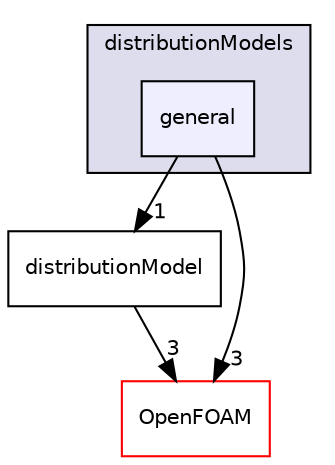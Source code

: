 digraph "src/lagrangian/distributionModels/general" {
  bgcolor=transparent;
  compound=true
  node [ fontsize="10", fontname="Helvetica"];
  edge [ labelfontsize="10", labelfontname="Helvetica"];
  subgraph clusterdir_d6927c2879faa997b7d01c6ca71e518d {
    graph [ bgcolor="#ddddee", pencolor="black", label="distributionModels" fontname="Helvetica", fontsize="10", URL="dir_d6927c2879faa997b7d01c6ca71e518d.html"]
  dir_8db57cbb9eacd0a3aa77cb9dc2456c72 [shape=box, label="general", style="filled", fillcolor="#eeeeff", pencolor="black", URL="dir_8db57cbb9eacd0a3aa77cb9dc2456c72.html"];
  }
  dir_3ff0738798e7f6403b30bcd3784a2546 [shape=box label="distributionModel" URL="dir_3ff0738798e7f6403b30bcd3784a2546.html"];
  dir_c5473ff19b20e6ec4dfe5c310b3778a8 [shape=box label="OpenFOAM" color="red" URL="dir_c5473ff19b20e6ec4dfe5c310b3778a8.html"];
  dir_3ff0738798e7f6403b30bcd3784a2546->dir_c5473ff19b20e6ec4dfe5c310b3778a8 [headlabel="3", labeldistance=1.5 headhref="dir_001386_001896.html"];
  dir_8db57cbb9eacd0a3aa77cb9dc2456c72->dir_3ff0738798e7f6403b30bcd3784a2546 [headlabel="1", labeldistance=1.5 headhref="dir_001394_001386.html"];
  dir_8db57cbb9eacd0a3aa77cb9dc2456c72->dir_c5473ff19b20e6ec4dfe5c310b3778a8 [headlabel="3", labeldistance=1.5 headhref="dir_001394_001896.html"];
}
